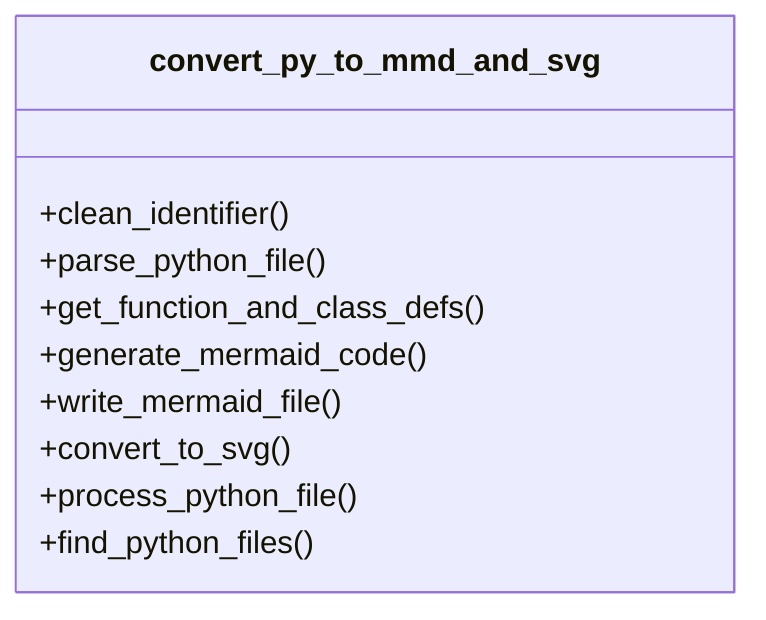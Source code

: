 classDiagram
class convert_py_to_mmd_and_svg {
    +clean_identifier()
    +parse_python_file()
    +get_function_and_class_defs()
    +generate_mermaid_code()
    +write_mermaid_file()
    +convert_to_svg()
    +process_python_file()
    +find_python_files()
}